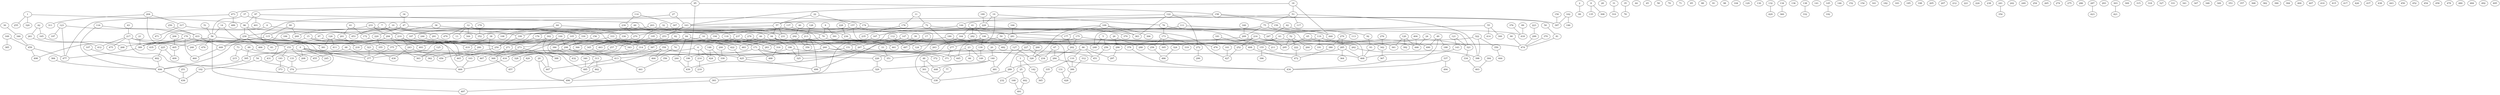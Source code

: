 graph {
  0;
  1;
  2;
  3;
  4;
  5;
  6;
  7;
  8;
  9;
  10;
  11;
  12;
  13;
  14;
  15;
  16;
  17;
  18;
  19;
  20;
  21;
  22;
  23;
  24;
  25;
  26;
  27;
  28;
  29;
  30;
  31;
  32;
  33;
  34;
  35;
  36;
  37;
  38;
  39;
  40;
  41;
  42;
  43;
  44;
  45;
  46;
  47;
  48;
  49;
  50;
  51;
  52;
  53;
  54;
  55;
  56;
  57;
  58;
  59;
  60;
  61;
  62;
  63;
  64;
  65;
  66;
  67;
  68;
  69;
  70;
  71;
  72;
  73;
  74;
  75;
  76;
  77;
  78;
  79;
  80;
  81;
  82;
  83;
  84;
  85;
  86;
  87;
  88;
  89;
  90;
  91;
  92;
  93;
  94;
  95;
  96;
  97;
  98;
  99;
  100;
  101;
  102;
  103;
  104;
  105;
  106;
  107;
  108;
  109;
  110;
  111;
  112;
  113;
  114;
  115;
  116;
  117;
  118;
  119;
  120;
  121;
  122;
  123;
  124;
  125;
  126;
  127;
  128;
  129;
  130;
  131;
  132;
  133;
  134;
  135;
  136;
  137;
  138;
  139;
  140;
  141;
  142;
  143;
  144;
  145;
  146;
  147;
  148;
  149;
  150;
  151;
  152;
  153;
  154;
  155;
  156;
  157;
  158;
  159;
  160;
  161;
  162;
  163;
  164;
  165;
  166;
  167;
  168;
  169;
  170;
  171;
  172;
  173;
  174;
  175;
  176;
  177;
  178;
  179;
  180;
  181;
  182;
  183;
  184;
  185;
  186;
  187;
  188;
  189;
  190;
  191;
  192;
  193;
  194;
  195;
  196;
  197;
  198;
  199;
  200;
  201;
  202;
  203;
  204;
  205;
  206;
  207;
  208;
  209;
  210;
  211;
  212;
  213;
  214;
  215;
  216;
  217;
  218;
  219;
  220;
  221;
  222;
  223;
  224;
  225;
  226;
  227;
  228;
  229;
  230;
  231;
  232;
  233;
  234;
  235;
  236;
  237;
  238;
  239;
  240;
  241;
  242;
  243;
  244;
  245;
  246;
  247;
  248;
  249;
  250;
  251;
  252;
  253;
  254;
  255;
  256;
  257;
  258;
  259;
  260;
  261;
  262;
  263;
  264;
  265;
  266;
  267;
  268;
  269;
  270;
  271;
  272;
  273;
  274;
  275;
  276;
  277;
  278;
  279;
  280;
  281;
  282;
  283;
  284;
  285;
  286;
  287;
  288;
  289;
  290;
  291;
  292;
  293;
  294;
  295;
  296;
  297;
  298;
  299;
  300;
  301;
  302;
  303;
  304;
  305;
  306;
  307;
  308;
  309;
  310;
  311;
  312;
  313;
  314;
  315;
  316;
  317;
  318;
  319;
  320;
  321;
  322;
  323;
  324;
  325;
  326;
  327;
  328;
  329;
  330;
  331;
  332;
  333;
  334;
  335;
  336;
  337;
  338;
  339;
  340;
  341;
  342;
  343;
  344;
  345;
  346;
  347;
  348;
  349;
  350;
  351;
  352;
  353;
  354;
  355;
  356;
  357;
  358;
  359;
  360;
  361;
  362;
  363;
  364;
  365;
  366;
  367;
  368;
  369;
  370;
  371;
  372;
  373;
  374;
  375;
  376;
  377;
  378;
  379;
  380;
  381;
  382;
  383;
  384;
  385;
  386;
  387;
  388;
  389;
  390;
  391;
  392;
  393;
  394;
  395;
  396;
  397;
  398;
  399;
  400;
  401;
  402;
  403;
  404;
  405;
  406;
  407;
  408;
  409;
  410;
  411;
  412;
  413;
  414;
  415;
  416;
  417;
  418;
  419;
  420;
  421;
  422;
  423;
  424;
  425;
  426;
  427;
  428;
  429;
  430;
  431;
  432;
  433;
  434;
  435;
  436;
  437;
  438;
  439;
  440;
  441;
  442;
  443;
  444;
  445;
  446;
  447;
  448;
  449;
  450;
  451;
  452;
  453;
  454;
  455;
  456;
  457;
  458;
  459;
  460;
  461;
  462;
  463;
  464;
  465;
  466;
  467;
  468;
  469;
  470;
  471;
  472;
  473;
  474;
  475;
  476;
  477;
  478;
  479;
  480;
  481;
  482;
  483;
  484;
  485;
  486;
  487;
  488;
  489;
  490;
  491;
  492;
  493;
  494;
  495;
  496;
  497;
  498;
  499;
  0 -- 208;
  0 -- 416;
  0 -- 245;
  0 -- 374;
  0 -- 377;
  1 -- 320;
  1 -- 96;
  1 -- 255;
  2 -- 99;
  3 -- 25;
  3 -- 142;
  4 -- 465;
  4 -- 214;
  4 -- 424;
  5 -- 256;
  5 -- 248;
  6 -- 291;
  6 -- 389;
  7 -- 210;
  7 -- 453;
  8 -- 308;
  8 -- 135;
  9 -- 391;
  9 -- 79;
  10 -- 352;
  10 -- 453;
  10 -- 230;
  10 -- 94;
  11 -- 178;
  11 -- 72;
  12 -- 199;
  12 -- 344;
  12 -- 13;
  12 -- 351;
  12 -- 479;
  14 -- 83;
  14 -- 56;
  15 -- 465;
  15 -- 83;
  15 -- 218;
  16 -- 389;
  16 -- 171;
  16 -- 283;
  17 -- 487;
  18 -- 163;
  18 -- 53;
  18 -- 440;
  19 -- 229;
  19 -- 76;
  19 -- 445;
  20 -- 140;
  21 -- 389;
  22 -- 57;
  22 -- 157;
  23 -- 66;
  23 -- 149;
  23 -- 351;
  24 -- 446;
  25 -- 232;
  25 -- 442;
  26 -- 288;
  26 -- 296;
  27 -- 163;
  27 -- 431;
  29 -- 496;
  29 -- 447;
  30 -- 346;
  31 -- 310;
  32 -- 345;
  32 -- 79;
  33 -- 351;
  34 -- 47;
  35 -- 78;
  36 -- 294;
  36 -- 330;
  37 -- 56;
  37 -- 174;
  38 -- 419;
  38 -- 447;
  39 -- 461;
  40 -- 292;
  41 -- 164;
  41 -- 106;
  41 -- 282;
  41 -- 427;
  42 -- 165;
  42 -- 261;
  43 -- 217;
  46 -- 257;
  46 -- 124;
  47 -- 321;
  47 -- 172;
  47 -- 220;
  48 -- 448;
  48 -- 301;
  49 -- 434;
  49 -- 490;
  49 -- 188;
  50 -- 81;
  51 -- 56;
  52 -- 295;
  52 -- 264;
  52 -- 222;
  53 -- 117;
  53 -- 57;
  53 -- 75;
  53 -- 398;
  54 -- 102;
  54 -- 374;
  55 -- 300;
  55 -- 414;
  55 -- 63;
  56 -- 497;
  56 -- 405;
  56 -- 470;
  56 -- 362;
  57 -- 259;
  57 -- 231;
  57 -- 281;
  57 -- 94;
  59 -- 343;
  59 -- 295;
  60 -- 352;
  60 -- 253;
  61 -- 201;
  61 -- 172;
  62 -- 247;
  62 -- 92;
  63 -- 490;
  63 -- 314;
  63 -- 252;
  64 -- 336;
  64 -- 108;
  65 -- 342;
  65 -- 295;
  67 -- 234;
  67 -- 284;
  68 -- 133;
  68 -- 377;
  69 -- 455;
  69 -- 395;
  72 -- 468;
  72 -- 277;
  72 -- 199;
  73 -- 133;
  73 -- 215;
  74 -- 464;
  75 -- 209;
  75 -- 113;
  75 -- 167;
  75 -- 440;
  76 -- 155;
  76 -- 173;
  77 -- 338;
  79 -- 298;
  79 -- 399;
  80 -- 115;
  80 -- 269;
  81 -- 474;
  82 -- 463;
  84 -- 244;
  84 -- 171;
  84 -- 366;
  84 -- 463;
  86 -- 451;
  86 -- 326;
  86 -- 297;
  86 -- 110;
  87 -- 96;
  87 -- 401;
  87 -- 237;
  89 -- 418;
  90 -- 474;
  92 -- 93;
  93 -- 468;
  94 -- 325;
  94 -- 186;
  94 -- 252;
  95 -- 196;
  95 -- 473;
  95 -- 158;
  96 -- 418;
  96 -- 230;
  96 -- 153;
  97 -- 469;
  97 -- 153;
  100 -- 485;
  100 -- 218;
  100 -- 298;
  100 -- 493;
  101 -- 427;
  102 -- 436;
  103 -- 469;
  105 -- 416;
  105 -- 366;
  106 -- 338;
  106 -- 266;
  106 -- 139;
  106 -- 283;
  107 -- 402;
  109 -- 177;
  109 -- 306;
  109 -- 326;
  109 -- 383;
  110 -- 335;
  110 -- 399;
  111 -- 119;
  111 -- 248;
  112 -- 151;
  112 -- 487;
  114 -- 307;
  114 -- 239;
  115 -- 240;
  115 -- 355;
  116 -- 433;
  116 -- 406;
  118 -- 283;
  119 -- 321;
  119 -- 361;
  119 -- 124;
  119 -- 191;
  120 -- 392;
  120 -- 361;
  120 -- 446;
  121 -- 321;
  121 -- 143;
  122 -- 144;
  122 -- 272;
  122 -- 397;
  122 -- 383;
  123 -- 197;
  123 -- 170;
  123 -- 477;
  125 -- 363;
  126 -- 483;
  126 -- 411;
  126 -- 381;
  127 -- 481;
  127 -- 326;
  128 -- 213;
  131 -- 428;
  132 -- 429;
  133 -- 374;
  134 -- 360;
  137 -- 226;
  137 -- 270;
  138 -- 332;
  139 -- 149;
  140 -- 448;
  140 -- 481;
  140 -- 329;
  142 -- 365;
  143 -- 468;
  144 -- 379;
  144 -- 253;
  145 -- 192;
  147 -- 482;
  147 -- 499;
  147 -- 267;
  148 -- 339;
  148 -- 424;
  150 -- 397;
  151 -- 372;
  151 -- 425;
  153 -- 208;
  153 -- 193;
  153 -- 467;
  153 -- 431;
  155 -- 468;
  155 -- 396;
  156 -- 298;
  157 -- 177;
  157 -- 406;
  157 -- 461;
  158 -- 163;
  158 -- 397;
  158 -- 159;
  159 -- 440;
  160 -- 209;
  162 -- 397;
  162 -- 190;
  163 -- 187;
  163 -- 236;
  163 -- 253;
  164 -- 263;
  165 -- 268;
  166 -- 281;
  167 -- 483;
  168 -- 491;
  169 -- 385;
  169 -- 459;
  170 -- 498;
  170 -- 422;
  170 -- 378;
  170 -- 268;
  170 -- 460;
  171 -- 226;
  171 -- 371;
  171 -- 328;
  171 -- 488;
  172 -- 375;
  173 -- 272;
  173 -- 305;
  173 -- 258;
  174 -- 176;
  174 -- 383;
  175 -- 325;
  175 -- 202;
  175 -- 476;
  176 -- 271;
  177 -- 202;
  178 -- 235;
  179 -- 352;
  180 -- 273;
  180 -- 474;
  181 -- 408;
  181 -- 476;
  184 -- 381;
  186 -- 196;
  186 -- 325;
  186 -- 445;
  187 -- 280;
  189 -- 229;
  193 -- 373;
  194 -- 248;
  194 -- 377;
  195 -- 345;
  196 -- 439;
  199 -- 259;
  200 -- 339;
  201 -- 218;
  202 -- 284;
  203 -- 259;
  203 -- 231;
  204 -- 405;
  204 -- 311;
  204 -- 317;
  206 -- 405;
  209 -- 211;
  209 -- 277;
  210 -- 273;
  210 -- 243;
  210 -- 493;
  213 -- 499;
  213 -- 260;
  213 -- 359;
  214 -- 219;
  216 -- 262;
  216 -- 314;
  216 -- 378;
  216 -- 252;
  216 -- 446;
  217 -- 496;
  217 -- 240;
  217 -- 474;
  217 -- 475;
  217 -- 412;
  220 -- 355;
  222 -- 472;
  223 -- 299;
  225 -- 402;
  225 -- 409;
  226 -- 329;
  227 -- 289;
  227 -- 234;
  228 -- 236;
  229 -- 496;
  229 -- 247;
  230 -- 449;
  230 -- 466;
  230 -- 381;
  233 -- 294;
  233 -- 343;
  233 -- 269;
  236 -- 461;
  237 -- 328;
  237 -- 267;
  239 -- 270;
  241 -- 354;
  243 -- 456;
  243 -- 430;
  244 -- 439;
  246 -- 259;
  247 -- 295;
  250 -- 433;
  251 -- 436;
  252 -- 427;
  253 -- 345;
  256 -- 451;
  257 -- 467;
  258 -- 486;
  259 -- 456;
  260 -- 326;
  260 -- 413;
  261 -- 412;
  262 -- 398;
  266 -- 326;
  267 -- 451;
  267 -- 439;
  270 -- 298;
  271 -- 369;
  272 -- 290;
  273 -- 388;
  273 -- 395;
  276 -- 342;
  277 -- 371;
  278 -- 316;
  279 -- 380;
  279 -- 285;
  280 -- 363;
  281 -- 482;
  281 -- 319;
  284 -- 289;
  284 -- 434;
  285 -- 371;
  285 -- 468;
  285 -- 364;
  287 -- 423;
  289 -- 338;
  291 -- 314;
  292 -- 359;
  294 -- 449;
  294 -- 465;
  294 -- 419;
  294 -- 389;
  294 -- 363;
  296 -- 297;
  298 -- 455;
  298 -- 425;
  298 -- 313;
  299 -- 474;
  301 -- 338;
  302 -- 369;
  302 -- 388;
  302 -- 375;
  303 -- 421;
  304 -- 403;
  312 -- 399;
  313 -- 485;
  313 -- 462;
  314 -- 465;
  316 -- 488;
  317 -- 453;
  317 -- 471;
  321 -- 334;
  322 -- 387;
  322 -- 350;
  322 -- 398;
  323 -- 377;
  323 -- 430;
  324 -- 486;
  329 -- 393;
  330 -- 386;
  333 -- 386;
  333 -- 422;
  334 -- 403;
  335 -- 365;
  336 -- 345;
  337 -- 434;
  337 -- 494;
  340 -- 485;
  342 -- 367;
  345 -- 413;
  346 -- 459;
  350 -- 444;
  356 -- 441;
  358 -- 464;
  358 -- 371;
  358 -- 485;
  358 -- 362;
  369 -- 457;
  370 -- 474;
  375 -- 377;
  376 -- 418;
  378 -- 434;
  380 -- 472;
  384 -- 406;
  386 -- 432;
  387 -- 416;
  389 -- 477;
  393 -- 497;
  395 -- 406;
  399 -- 428;
  402 -- 406;
  404 -- 446;
  405 -- 409;
  406 -- 436;
  408 -- 472;
  413 -- 441;
  413 -- 447;
  416 -- 469;
  420 -- 457;
  422 -- 425;
  425 -- 499;
  433 -- 449;
  433 -- 435;
  433 -- 469;
  442 -- 491;
  449 -- 460;
  459 -- 498;
  459 -- 477;
  462 -- 496;
  473 -- 489;
  473 -- 477;
}